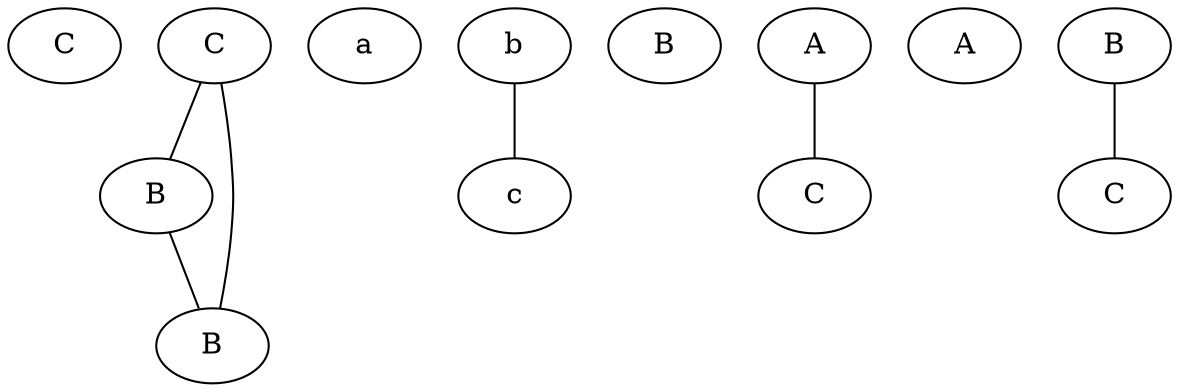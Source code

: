 strict graph G {
  2 [ label="C" ];
  6 [ label="C" ];
  7 [ label="B" ];
  8 [ label="B" ];
  5 [ label="a" ];
  3 [ label="b" ];
  4 [ label="c" ];
  9 [ label="B" ];
  0 [ label="A" ];
  10 [ label="C" ];
  11 [ label="A" ];
  1 [ label="B" ];
  12 [ label="C" ];
  6 -- 7;
  7 -- 8;
  8 -- 6;
  3 -- 4;
  0 -- 10;
  1 -- 12;
}

